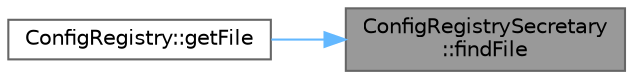 digraph "ConfigRegistrySecretary::findFile"
{
 // LATEX_PDF_SIZE
  bgcolor="transparent";
  edge [fontname=Helvetica,fontsize=10,labelfontname=Helvetica,labelfontsize=10];
  node [fontname=Helvetica,fontsize=10,shape=box,height=0.2,width=0.4];
  rankdir="RL";
  Node1 [id="Node000001",label="ConfigRegistrySecretary\l::findFile",height=0.2,width=0.4,color="gray40", fillcolor="grey60", style="filled", fontcolor="black",tooltip=" "];
  Node1 -> Node2 [id="edge1_Node000001_Node000002",dir="back",color="steelblue1",style="solid",tooltip=" "];
  Node2 [id="Node000002",label="ConfigRegistry::getFile",height=0.2,width=0.4,color="grey40", fillcolor="white", style="filled",URL="$class_config_registry.html#a57212dae1d8590a8144b75f39b126f50",tooltip=" "];
}
